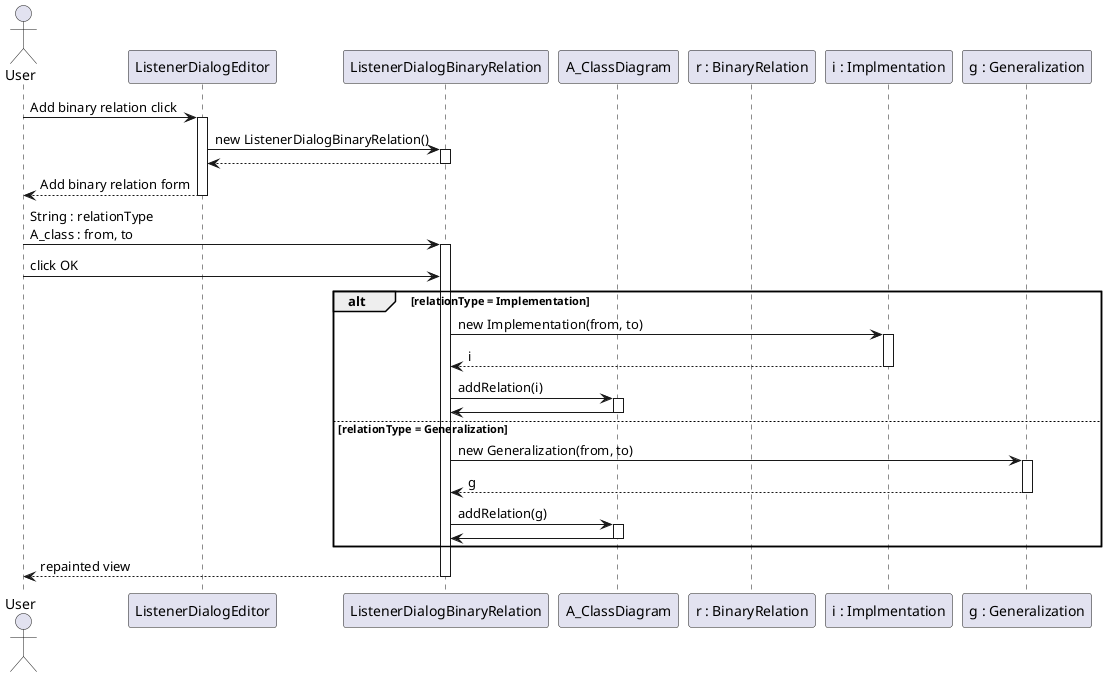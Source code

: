 @startuml

    actor User as u
    participant ListenerDialogEditor as lde
    participant ListenerDialogBinaryRelation as ldbr
    participant A_ClassDiagram as Cd
    participant "r : BinaryRelation" as r
    participant "i : Implmentation" as i
    participant "g : Generalization" as g
        
	u -> lde: Add binary relation click
	activate lde

        lde -> ldbr: new ListenerDialogBinaryRelation()
        activate ldbr
        ldbr --> lde
        deactivate ldbr

        lde --> u: Add binary relation form
        deactivate lde

        
        u -> ldbr: String : relationType\nA_class : from, to
        activate ldbr

        u -> ldbr: click OK

        alt relationType = Implementation
            ldbr -> i: new Implementation(from, to)
            activate i
            i --> ldbr: i
            deactivate i

            ldbr -> Cd: addRelation(i)
            activate Cd
            Cd -> ldbr
            deactivate Cd
        else relationType = Generalization
            ldbr -> g: new Generalization(from, to)
            activate g
            g --> ldbr: g
            deactivate g

            ldbr -> Cd: addRelation(g)
            activate Cd
            Cd -> ldbr
            deactivate Cd
        end

        ldbr --> u: repainted view
        deactivate ldbr
@enduml